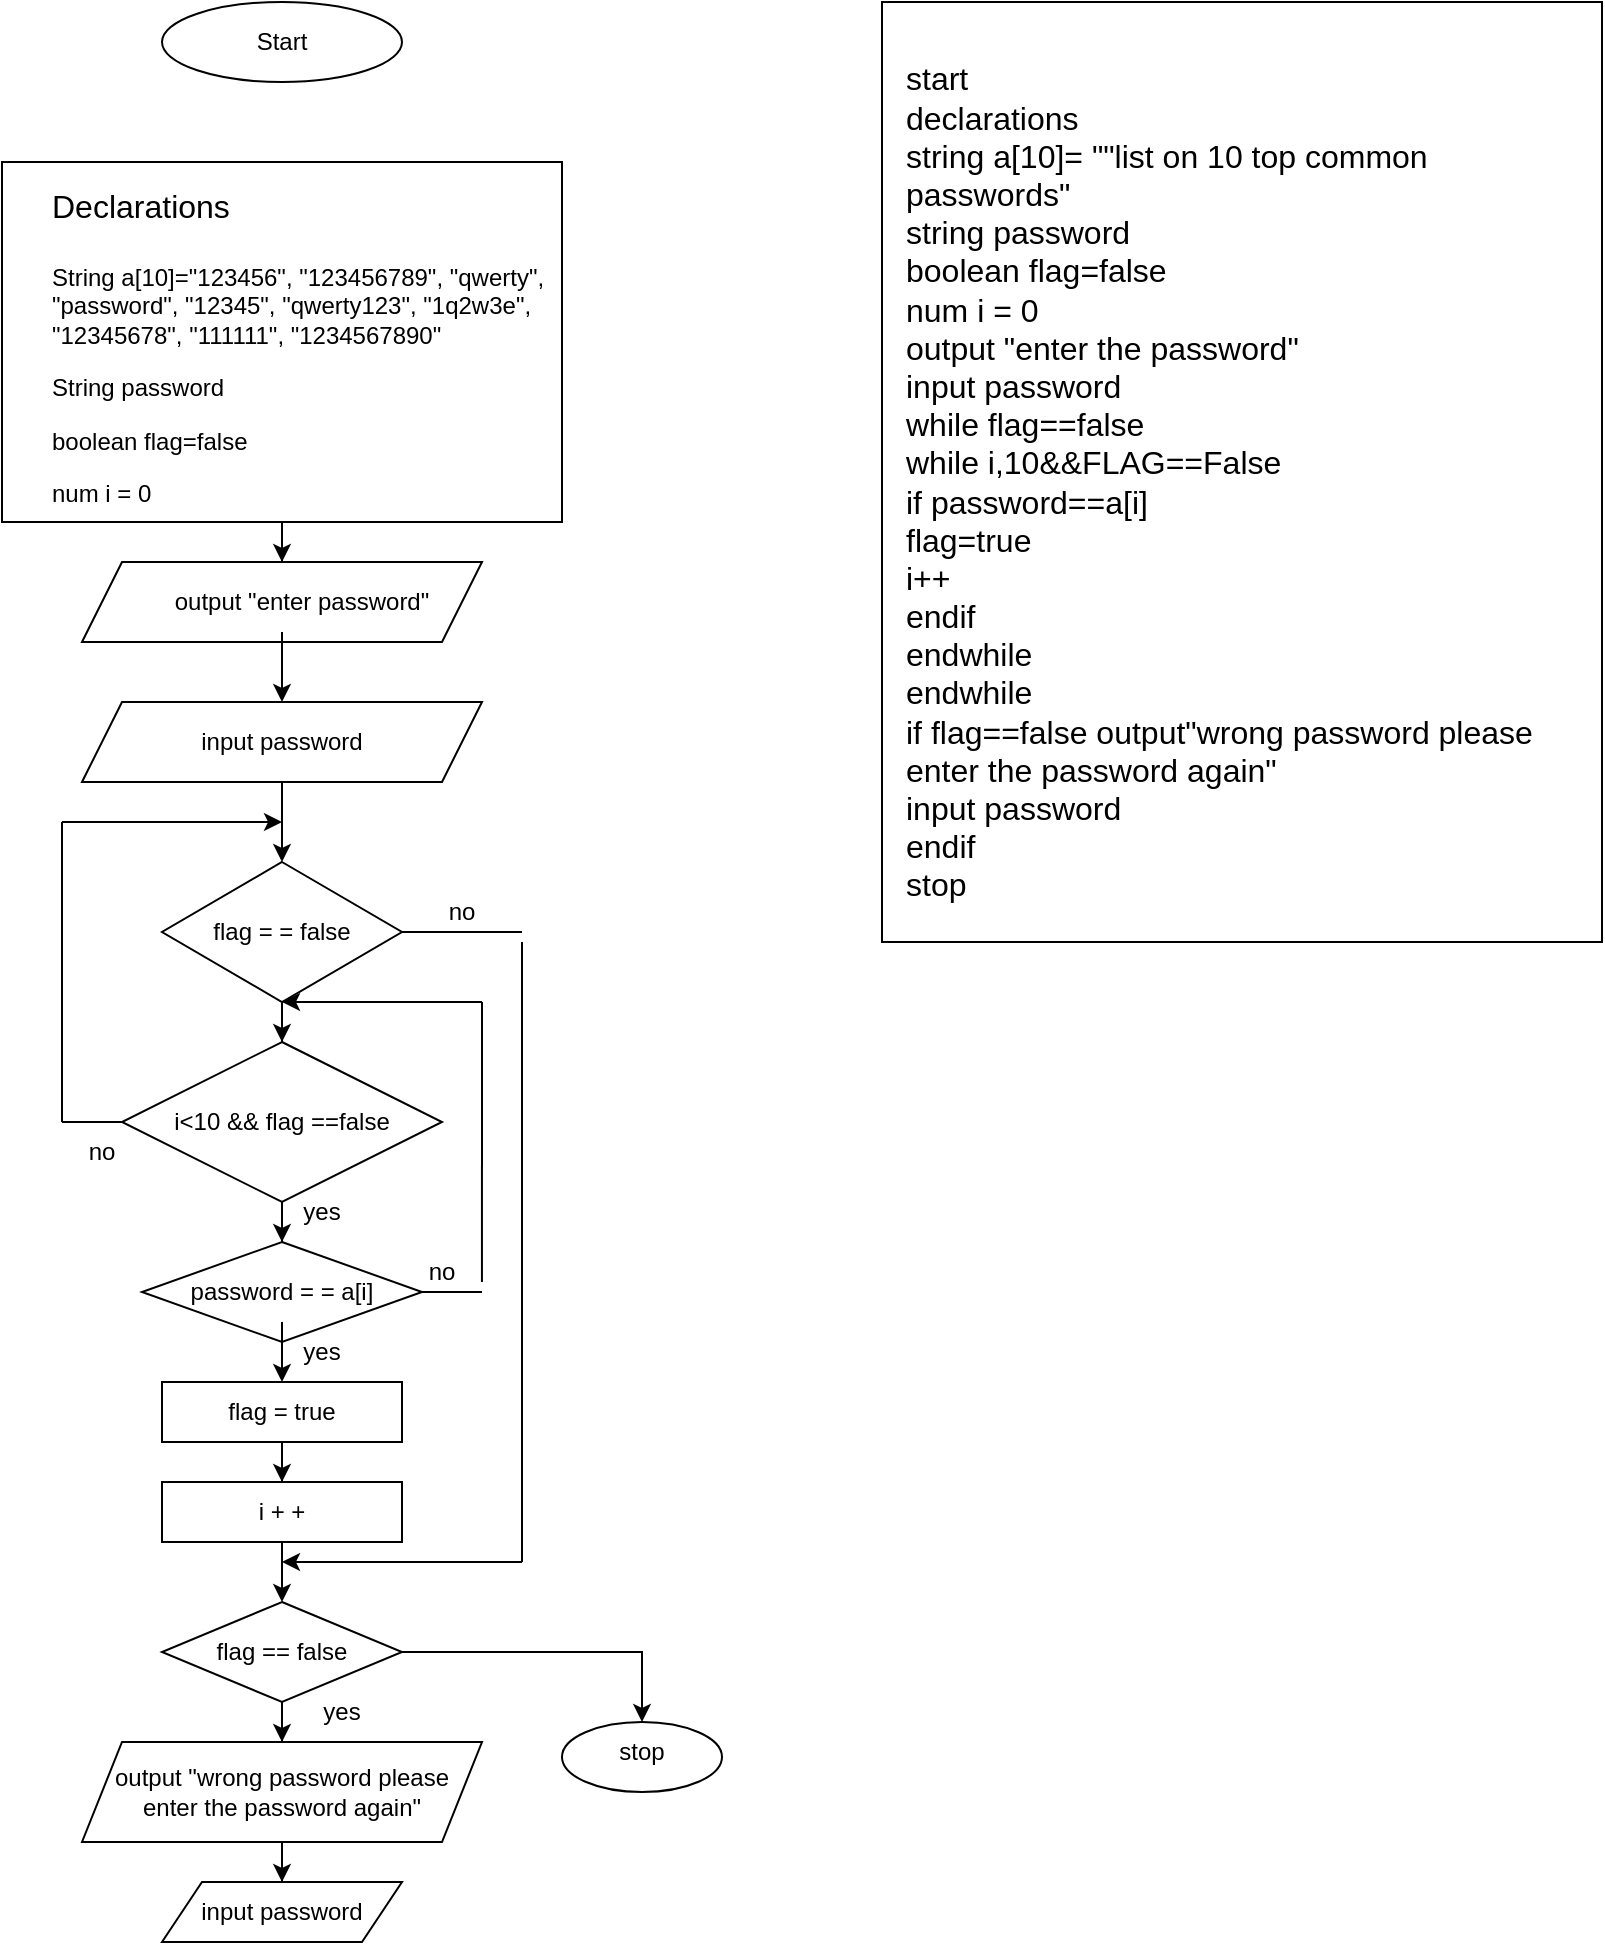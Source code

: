 <mxfile version="21.3.5" type="github">
  <diagram name="Page-1" id="cQdPDJmlOV4GVQlzloJs">
    <mxGraphModel dx="461" dy="741" grid="1" gridSize="10" guides="1" tooltips="1" connect="1" arrows="1" fold="1" page="1" pageScale="1" pageWidth="850" pageHeight="1100" math="0" shadow="0">
      <root>
        <mxCell id="0" />
        <mxCell id="1" parent="0" />
        <mxCell id="w2uqFuk5OHrVyR0tTv5Q-1" value="" style="ellipse;whiteSpace=wrap;html=1;" vertex="1" parent="1">
          <mxGeometry x="80" y="40" width="120" height="40" as="geometry" />
        </mxCell>
        <mxCell id="w2uqFuk5OHrVyR0tTv5Q-10" value="" style="edgeStyle=orthogonalEdgeStyle;rounded=0;orthogonalLoop=1;jettySize=auto;html=1;" edge="1" parent="1" source="w2uqFuk5OHrVyR0tTv5Q-3" target="w2uqFuk5OHrVyR0tTv5Q-9">
          <mxGeometry relative="1" as="geometry" />
        </mxCell>
        <mxCell id="w2uqFuk5OHrVyR0tTv5Q-3" value="" style="rounded=0;whiteSpace=wrap;html=1;" vertex="1" parent="1">
          <mxGeometry y="120" width="280" height="180" as="geometry" />
        </mxCell>
        <mxCell id="w2uqFuk5OHrVyR0tTv5Q-4" value="Start" style="text;html=1;strokeColor=none;fillColor=none;align=center;verticalAlign=middle;whiteSpace=wrap;rounded=0;" vertex="1" parent="1">
          <mxGeometry x="110" y="45" width="60" height="30" as="geometry" />
        </mxCell>
        <mxCell id="w2uqFuk5OHrVyR0tTv5Q-8" value="&lt;h1&gt;&lt;span style=&quot;font-weight: normal;&quot;&gt;&lt;font style=&quot;font-size: 16px;&quot;&gt;Declarations&lt;/font&gt;&lt;/span&gt;&lt;/h1&gt;&lt;p&gt;String a[10]=&quot;123456&quot;, &quot;123456789&quot;, &quot;qwerty&quot;, &quot;password&quot;, &quot;12345&quot;, &quot;qwerty123&quot;, &quot;1q2w3e&quot;, &quot;12345678&quot;, &quot;111111&quot;, &quot;1234567890&quot;&lt;/p&gt;&lt;p&gt;String password&lt;/p&gt;&lt;p&gt;boolean flag=false&lt;/p&gt;&lt;p&gt;num i = 0&lt;/p&gt;" style="text;html=1;strokeColor=none;fillColor=none;spacing=5;spacingTop=-20;whiteSpace=wrap;overflow=hidden;rounded=0;" vertex="1" parent="1">
          <mxGeometry x="20" y="120" width="280" height="190" as="geometry" />
        </mxCell>
        <mxCell id="w2uqFuk5OHrVyR0tTv5Q-9" value="" style="shape=parallelogram;perimeter=parallelogramPerimeter;whiteSpace=wrap;html=1;fixedSize=1;rounded=0;" vertex="1" parent="1">
          <mxGeometry x="40" y="320" width="200" height="40" as="geometry" />
        </mxCell>
        <mxCell id="w2uqFuk5OHrVyR0tTv5Q-13" value="" style="edgeStyle=orthogonalEdgeStyle;rounded=0;orthogonalLoop=1;jettySize=auto;html=1;" edge="1" parent="1" source="w2uqFuk5OHrVyR0tTv5Q-11" target="w2uqFuk5OHrVyR0tTv5Q-12">
          <mxGeometry relative="1" as="geometry">
            <Array as="points">
              <mxPoint x="140" y="380" />
              <mxPoint x="140" y="380" />
            </Array>
          </mxGeometry>
        </mxCell>
        <mxCell id="w2uqFuk5OHrVyR0tTv5Q-11" value="output &quot;enter password&quot;" style="text;html=1;strokeColor=none;fillColor=none;align=center;verticalAlign=middle;whiteSpace=wrap;rounded=0;" vertex="1" parent="1">
          <mxGeometry x="70" y="325" width="160" height="30" as="geometry" />
        </mxCell>
        <mxCell id="w2uqFuk5OHrVyR0tTv5Q-16" value="" style="edgeStyle=orthogonalEdgeStyle;rounded=0;orthogonalLoop=1;jettySize=auto;html=1;" edge="1" parent="1" source="w2uqFuk5OHrVyR0tTv5Q-12" target="w2uqFuk5OHrVyR0tTv5Q-15">
          <mxGeometry relative="1" as="geometry" />
        </mxCell>
        <mxCell id="w2uqFuk5OHrVyR0tTv5Q-12" value="" style="shape=parallelogram;perimeter=parallelogramPerimeter;whiteSpace=wrap;html=1;fixedSize=1;" vertex="1" parent="1">
          <mxGeometry x="40" y="390" width="200" height="40" as="geometry" />
        </mxCell>
        <mxCell id="w2uqFuk5OHrVyR0tTv5Q-14" value="input password" style="text;html=1;strokeColor=none;fillColor=none;align=center;verticalAlign=middle;whiteSpace=wrap;rounded=0;" vertex="1" parent="1">
          <mxGeometry x="90" y="395" width="100" height="30" as="geometry" />
        </mxCell>
        <mxCell id="w2uqFuk5OHrVyR0tTv5Q-19" value="" style="edgeStyle=orthogonalEdgeStyle;rounded=0;orthogonalLoop=1;jettySize=auto;html=1;" edge="1" parent="1" source="w2uqFuk5OHrVyR0tTv5Q-15" target="w2uqFuk5OHrVyR0tTv5Q-18">
          <mxGeometry relative="1" as="geometry" />
        </mxCell>
        <mxCell id="w2uqFuk5OHrVyR0tTv5Q-15" value="" style="rhombus;whiteSpace=wrap;html=1;" vertex="1" parent="1">
          <mxGeometry x="80" y="470" width="120" height="70" as="geometry" />
        </mxCell>
        <mxCell id="w2uqFuk5OHrVyR0tTv5Q-17" value="flag = = false" style="text;html=1;strokeColor=none;fillColor=none;align=center;verticalAlign=middle;whiteSpace=wrap;rounded=0;" vertex="1" parent="1">
          <mxGeometry x="90" y="490" width="100" height="30" as="geometry" />
        </mxCell>
        <mxCell id="w2uqFuk5OHrVyR0tTv5Q-22" value="" style="edgeStyle=orthogonalEdgeStyle;rounded=0;orthogonalLoop=1;jettySize=auto;html=1;" edge="1" parent="1" source="w2uqFuk5OHrVyR0tTv5Q-18" target="w2uqFuk5OHrVyR0tTv5Q-21">
          <mxGeometry relative="1" as="geometry" />
        </mxCell>
        <mxCell id="w2uqFuk5OHrVyR0tTv5Q-18" value="" style="rhombus;whiteSpace=wrap;html=1;" vertex="1" parent="1">
          <mxGeometry x="60" y="560" width="160" height="80" as="geometry" />
        </mxCell>
        <mxCell id="w2uqFuk5OHrVyR0tTv5Q-20" value="i&amp;lt;10 &amp;amp;&amp;amp; flag ==false" style="text;html=1;strokeColor=none;fillColor=none;align=center;verticalAlign=middle;whiteSpace=wrap;rounded=0;" vertex="1" parent="1">
          <mxGeometry x="70" y="585" width="140" height="30" as="geometry" />
        </mxCell>
        <mxCell id="w2uqFuk5OHrVyR0tTv5Q-21" value="" style="rhombus;whiteSpace=wrap;html=1;" vertex="1" parent="1">
          <mxGeometry x="70" y="660" width="140" height="50" as="geometry" />
        </mxCell>
        <mxCell id="w2uqFuk5OHrVyR0tTv5Q-25" value="" style="edgeStyle=orthogonalEdgeStyle;rounded=0;orthogonalLoop=1;jettySize=auto;html=1;" edge="1" parent="1" source="w2uqFuk5OHrVyR0tTv5Q-23" target="w2uqFuk5OHrVyR0tTv5Q-24">
          <mxGeometry relative="1" as="geometry" />
        </mxCell>
        <mxCell id="w2uqFuk5OHrVyR0tTv5Q-23" value="password = = a[i]" style="text;html=1;strokeColor=none;fillColor=none;align=center;verticalAlign=middle;whiteSpace=wrap;rounded=0;" vertex="1" parent="1">
          <mxGeometry x="80" y="670" width="120" height="30" as="geometry" />
        </mxCell>
        <mxCell id="w2uqFuk5OHrVyR0tTv5Q-24" value="" style="whiteSpace=wrap;html=1;" vertex="1" parent="1">
          <mxGeometry x="80" y="730" width="120" height="30" as="geometry" />
        </mxCell>
        <mxCell id="w2uqFuk5OHrVyR0tTv5Q-28" value="" style="edgeStyle=orthogonalEdgeStyle;rounded=0;orthogonalLoop=1;jettySize=auto;html=1;" edge="1" parent="1" source="w2uqFuk5OHrVyR0tTv5Q-26" target="w2uqFuk5OHrVyR0tTv5Q-27">
          <mxGeometry relative="1" as="geometry" />
        </mxCell>
        <mxCell id="w2uqFuk5OHrVyR0tTv5Q-26" value="flag = true" style="text;html=1;strokeColor=none;fillColor=none;align=center;verticalAlign=middle;whiteSpace=wrap;rounded=0;" vertex="1" parent="1">
          <mxGeometry x="110" y="730" width="60" height="30" as="geometry" />
        </mxCell>
        <mxCell id="w2uqFuk5OHrVyR0tTv5Q-27" value="" style="whiteSpace=wrap;html=1;" vertex="1" parent="1">
          <mxGeometry x="80" y="780" width="120" height="30" as="geometry" />
        </mxCell>
        <mxCell id="w2uqFuk5OHrVyR0tTv5Q-31" value="" style="edgeStyle=orthogonalEdgeStyle;rounded=0;orthogonalLoop=1;jettySize=auto;html=1;" edge="1" parent="1" source="w2uqFuk5OHrVyR0tTv5Q-29" target="w2uqFuk5OHrVyR0tTv5Q-30">
          <mxGeometry relative="1" as="geometry" />
        </mxCell>
        <mxCell id="w2uqFuk5OHrVyR0tTv5Q-29" value="i + +" style="text;html=1;strokeColor=none;fillColor=none;align=center;verticalAlign=middle;whiteSpace=wrap;rounded=0;" vertex="1" parent="1">
          <mxGeometry x="110" y="780" width="60" height="30" as="geometry" />
        </mxCell>
        <mxCell id="w2uqFuk5OHrVyR0tTv5Q-35" value="" style="edgeStyle=orthogonalEdgeStyle;rounded=0;orthogonalLoop=1;jettySize=auto;html=1;" edge="1" parent="1" source="w2uqFuk5OHrVyR0tTv5Q-30" target="w2uqFuk5OHrVyR0tTv5Q-34">
          <mxGeometry relative="1" as="geometry" />
        </mxCell>
        <mxCell id="w2uqFuk5OHrVyR0tTv5Q-40" style="edgeStyle=orthogonalEdgeStyle;rounded=0;orthogonalLoop=1;jettySize=auto;html=1;" edge="1" parent="1" source="w2uqFuk5OHrVyR0tTv5Q-30" target="w2uqFuk5OHrVyR0tTv5Q-41">
          <mxGeometry relative="1" as="geometry">
            <mxPoint x="320" y="910" as="targetPoint" />
          </mxGeometry>
        </mxCell>
        <mxCell id="w2uqFuk5OHrVyR0tTv5Q-30" value="" style="rhombus;whiteSpace=wrap;html=1;" vertex="1" parent="1">
          <mxGeometry x="80" y="840" width="120" height="50" as="geometry" />
        </mxCell>
        <mxCell id="w2uqFuk5OHrVyR0tTv5Q-32" value="flag == false" style="text;html=1;strokeColor=none;fillColor=none;align=center;verticalAlign=middle;whiteSpace=wrap;rounded=0;" vertex="1" parent="1">
          <mxGeometry x="100" y="850" width="80" height="30" as="geometry" />
        </mxCell>
        <mxCell id="w2uqFuk5OHrVyR0tTv5Q-33" style="edgeStyle=orthogonalEdgeStyle;rounded=0;orthogonalLoop=1;jettySize=auto;html=1;exitX=0.5;exitY=1;exitDx=0;exitDy=0;" edge="1" parent="1" source="w2uqFuk5OHrVyR0tTv5Q-30" target="w2uqFuk5OHrVyR0tTv5Q-30">
          <mxGeometry relative="1" as="geometry" />
        </mxCell>
        <mxCell id="w2uqFuk5OHrVyR0tTv5Q-38" value="" style="edgeStyle=orthogonalEdgeStyle;rounded=0;orthogonalLoop=1;jettySize=auto;html=1;" edge="1" parent="1" source="w2uqFuk5OHrVyR0tTv5Q-34" target="w2uqFuk5OHrVyR0tTv5Q-37">
          <mxGeometry relative="1" as="geometry" />
        </mxCell>
        <mxCell id="w2uqFuk5OHrVyR0tTv5Q-34" value="" style="shape=parallelogram;perimeter=parallelogramPerimeter;whiteSpace=wrap;html=1;fixedSize=1;" vertex="1" parent="1">
          <mxGeometry x="40" y="910" width="200" height="50" as="geometry" />
        </mxCell>
        <mxCell id="w2uqFuk5OHrVyR0tTv5Q-36" value="output &quot;wrong password please enter the password again&quot;" style="text;html=1;strokeColor=none;fillColor=none;align=center;verticalAlign=middle;whiteSpace=wrap;rounded=0;" vertex="1" parent="1">
          <mxGeometry x="50" y="920" width="180" height="30" as="geometry" />
        </mxCell>
        <mxCell id="w2uqFuk5OHrVyR0tTv5Q-37" value="" style="shape=parallelogram;perimeter=parallelogramPerimeter;whiteSpace=wrap;html=1;fixedSize=1;" vertex="1" parent="1">
          <mxGeometry x="80" y="980" width="120" height="30" as="geometry" />
        </mxCell>
        <mxCell id="w2uqFuk5OHrVyR0tTv5Q-39" value="input password" style="text;html=1;strokeColor=none;fillColor=none;align=center;verticalAlign=middle;whiteSpace=wrap;rounded=0;" vertex="1" parent="1">
          <mxGeometry x="95" y="980" width="90" height="30" as="geometry" />
        </mxCell>
        <mxCell id="w2uqFuk5OHrVyR0tTv5Q-41" value="" style="ellipse;whiteSpace=wrap;html=1;" vertex="1" parent="1">
          <mxGeometry x="280" y="900" width="80" height="35" as="geometry" />
        </mxCell>
        <mxCell id="w2uqFuk5OHrVyR0tTv5Q-42" value="stop" style="text;html=1;strokeColor=none;fillColor=none;align=center;verticalAlign=middle;whiteSpace=wrap;rounded=0;" vertex="1" parent="1">
          <mxGeometry x="290" y="900" width="60" height="30" as="geometry" />
        </mxCell>
        <mxCell id="w2uqFuk5OHrVyR0tTv5Q-43" value="" style="endArrow=none;html=1;rounded=0;exitX=1;exitY=0.5;exitDx=0;exitDy=0;" edge="1" parent="1" source="w2uqFuk5OHrVyR0tTv5Q-21">
          <mxGeometry width="50" height="50" relative="1" as="geometry">
            <mxPoint x="160" y="720" as="sourcePoint" />
            <mxPoint x="240" y="685" as="targetPoint" />
          </mxGeometry>
        </mxCell>
        <mxCell id="w2uqFuk5OHrVyR0tTv5Q-44" value="" style="endArrow=none;html=1;rounded=0;exitX=0.833;exitY=0.667;exitDx=0;exitDy=0;exitPerimeter=0;" edge="1" parent="1" source="w2uqFuk5OHrVyR0tTv5Q-46">
          <mxGeometry width="50" height="50" relative="1" as="geometry">
            <mxPoint x="240" y="690" as="sourcePoint" />
            <mxPoint x="240" y="540" as="targetPoint" />
          </mxGeometry>
        </mxCell>
        <mxCell id="w2uqFuk5OHrVyR0tTv5Q-45" value="" style="endArrow=classic;html=1;rounded=0;" edge="1" parent="1">
          <mxGeometry width="50" height="50" relative="1" as="geometry">
            <mxPoint x="240" y="540" as="sourcePoint" />
            <mxPoint x="140" y="540" as="targetPoint" />
          </mxGeometry>
        </mxCell>
        <mxCell id="w2uqFuk5OHrVyR0tTv5Q-46" value="no" style="text;html=1;strokeColor=none;fillColor=none;align=center;verticalAlign=middle;whiteSpace=wrap;rounded=0;" vertex="1" parent="1">
          <mxGeometry x="190" y="660" width="60" height="30" as="geometry" />
        </mxCell>
        <mxCell id="w2uqFuk5OHrVyR0tTv5Q-47" value="" style="endArrow=none;html=1;rounded=0;exitX=1;exitY=0.5;exitDx=0;exitDy=0;" edge="1" parent="1" source="w2uqFuk5OHrVyR0tTv5Q-15">
          <mxGeometry width="50" height="50" relative="1" as="geometry">
            <mxPoint x="160" y="730" as="sourcePoint" />
            <mxPoint x="260" y="505" as="targetPoint" />
          </mxGeometry>
        </mxCell>
        <mxCell id="w2uqFuk5OHrVyR0tTv5Q-48" value="" style="endArrow=none;html=1;rounded=0;" edge="1" parent="1">
          <mxGeometry width="50" height="50" relative="1" as="geometry">
            <mxPoint x="260" y="820" as="sourcePoint" />
            <mxPoint x="260" y="510" as="targetPoint" />
          </mxGeometry>
        </mxCell>
        <mxCell id="w2uqFuk5OHrVyR0tTv5Q-49" value="" style="endArrow=classic;html=1;rounded=0;" edge="1" parent="1">
          <mxGeometry width="50" height="50" relative="1" as="geometry">
            <mxPoint x="260" y="820" as="sourcePoint" />
            <mxPoint x="140" y="820" as="targetPoint" />
          </mxGeometry>
        </mxCell>
        <mxCell id="w2uqFuk5OHrVyR0tTv5Q-50" value="no" style="text;html=1;strokeColor=none;fillColor=none;align=center;verticalAlign=middle;whiteSpace=wrap;rounded=0;" vertex="1" parent="1">
          <mxGeometry x="200" y="480" width="60" height="30" as="geometry" />
        </mxCell>
        <mxCell id="w2uqFuk5OHrVyR0tTv5Q-51" value="yes" style="text;html=1;strokeColor=none;fillColor=none;align=center;verticalAlign=middle;whiteSpace=wrap;rounded=0;" vertex="1" parent="1">
          <mxGeometry x="130" y="630" width="60" height="30" as="geometry" />
        </mxCell>
        <mxCell id="w2uqFuk5OHrVyR0tTv5Q-52" value="yes" style="text;html=1;strokeColor=none;fillColor=none;align=center;verticalAlign=middle;whiteSpace=wrap;rounded=0;" vertex="1" parent="1">
          <mxGeometry x="130" y="700" width="60" height="30" as="geometry" />
        </mxCell>
        <mxCell id="w2uqFuk5OHrVyR0tTv5Q-53" value="" style="endArrow=none;html=1;rounded=0;entryX=0;entryY=0.5;entryDx=0;entryDy=0;" edge="1" parent="1" target="w2uqFuk5OHrVyR0tTv5Q-18">
          <mxGeometry width="50" height="50" relative="1" as="geometry">
            <mxPoint x="30" y="600" as="sourcePoint" />
            <mxPoint x="90" y="680" as="targetPoint" />
          </mxGeometry>
        </mxCell>
        <mxCell id="w2uqFuk5OHrVyR0tTv5Q-54" value="" style="endArrow=none;html=1;rounded=0;" edge="1" parent="1">
          <mxGeometry width="50" height="50" relative="1" as="geometry">
            <mxPoint x="30" y="600" as="sourcePoint" />
            <mxPoint x="30" y="450" as="targetPoint" />
          </mxGeometry>
        </mxCell>
        <mxCell id="w2uqFuk5OHrVyR0tTv5Q-55" value="" style="endArrow=classic;html=1;rounded=0;" edge="1" parent="1">
          <mxGeometry width="50" height="50" relative="1" as="geometry">
            <mxPoint x="30" y="450" as="sourcePoint" />
            <mxPoint x="140" y="450" as="targetPoint" />
          </mxGeometry>
        </mxCell>
        <mxCell id="w2uqFuk5OHrVyR0tTv5Q-57" value="no" style="text;html=1;strokeColor=none;fillColor=none;align=center;verticalAlign=middle;whiteSpace=wrap;rounded=0;" vertex="1" parent="1">
          <mxGeometry x="20" y="600" width="60" height="30" as="geometry" />
        </mxCell>
        <mxCell id="w2uqFuk5OHrVyR0tTv5Q-58" value="yes" style="text;html=1;strokeColor=none;fillColor=none;align=center;verticalAlign=middle;whiteSpace=wrap;rounded=0;" vertex="1" parent="1">
          <mxGeometry x="140" y="880" width="60" height="30" as="geometry" />
        </mxCell>
        <mxCell id="w2uqFuk5OHrVyR0tTv5Q-59" value="" style="rounded=0;whiteSpace=wrap;html=1;" vertex="1" parent="1">
          <mxGeometry x="440" y="40" width="360" height="470" as="geometry" />
        </mxCell>
        <mxCell id="w2uqFuk5OHrVyR0tTv5Q-60" value="&lt;font style=&quot;font-size: 16px;&quot;&gt;start&lt;br&gt;declarations&lt;br&gt;string a[10]= &quot;&quot;list on 10 top common passwords&quot;&lt;br&gt;string password&lt;br&gt;boolean flag=false&lt;br&gt;num i = 0&lt;br&gt;output &quot;enter the password&quot;&lt;br&gt;input password&lt;br&gt;while flag==false&lt;br&gt;while i,10&amp;amp;&amp;amp;FLAG==False&lt;br&gt;if password==a[i]&lt;br&gt;flag=true&lt;br&gt;i++&lt;br&gt;endif&lt;br&gt;endwhile&lt;br&gt;endwhile&lt;br&gt;if flag==false output&quot;wrong password please enter the password again&quot;&lt;br&gt;input password&lt;br&gt;endif&lt;br&gt;stop&lt;/font&gt;" style="text;html=1;strokeColor=none;fillColor=none;align=left;verticalAlign=middle;whiteSpace=wrap;rounded=0;" vertex="1" parent="1">
          <mxGeometry x="450" y="50" width="340" height="460" as="geometry" />
        </mxCell>
      </root>
    </mxGraphModel>
  </diagram>
</mxfile>
